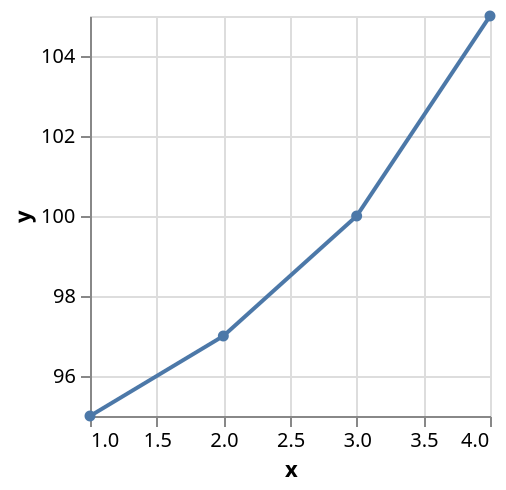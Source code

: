 {
  "$schema": "https://vega.github.io/schema/vega-lite/v5.json",
  "data": {
    "values": [
      {
        "x": 1,
        "y": 95
      },
      {
        "x": 2,
        "y": 97
      },
      {
        "x": 3,
        "y": 100
      },
      {
        "x": 4,
        "y": 105
      }
    ]
  },
  "encoding": {
    "x": {
      "field": "x",
      "type": "quantitative"
    },
    "y": {
      "field": "y",
      "scale": {
        "zero": false
      },
      "type": "quantitative"
    }
  },
  "mark": {
    "point": true,
    "type": "line"
  }
}